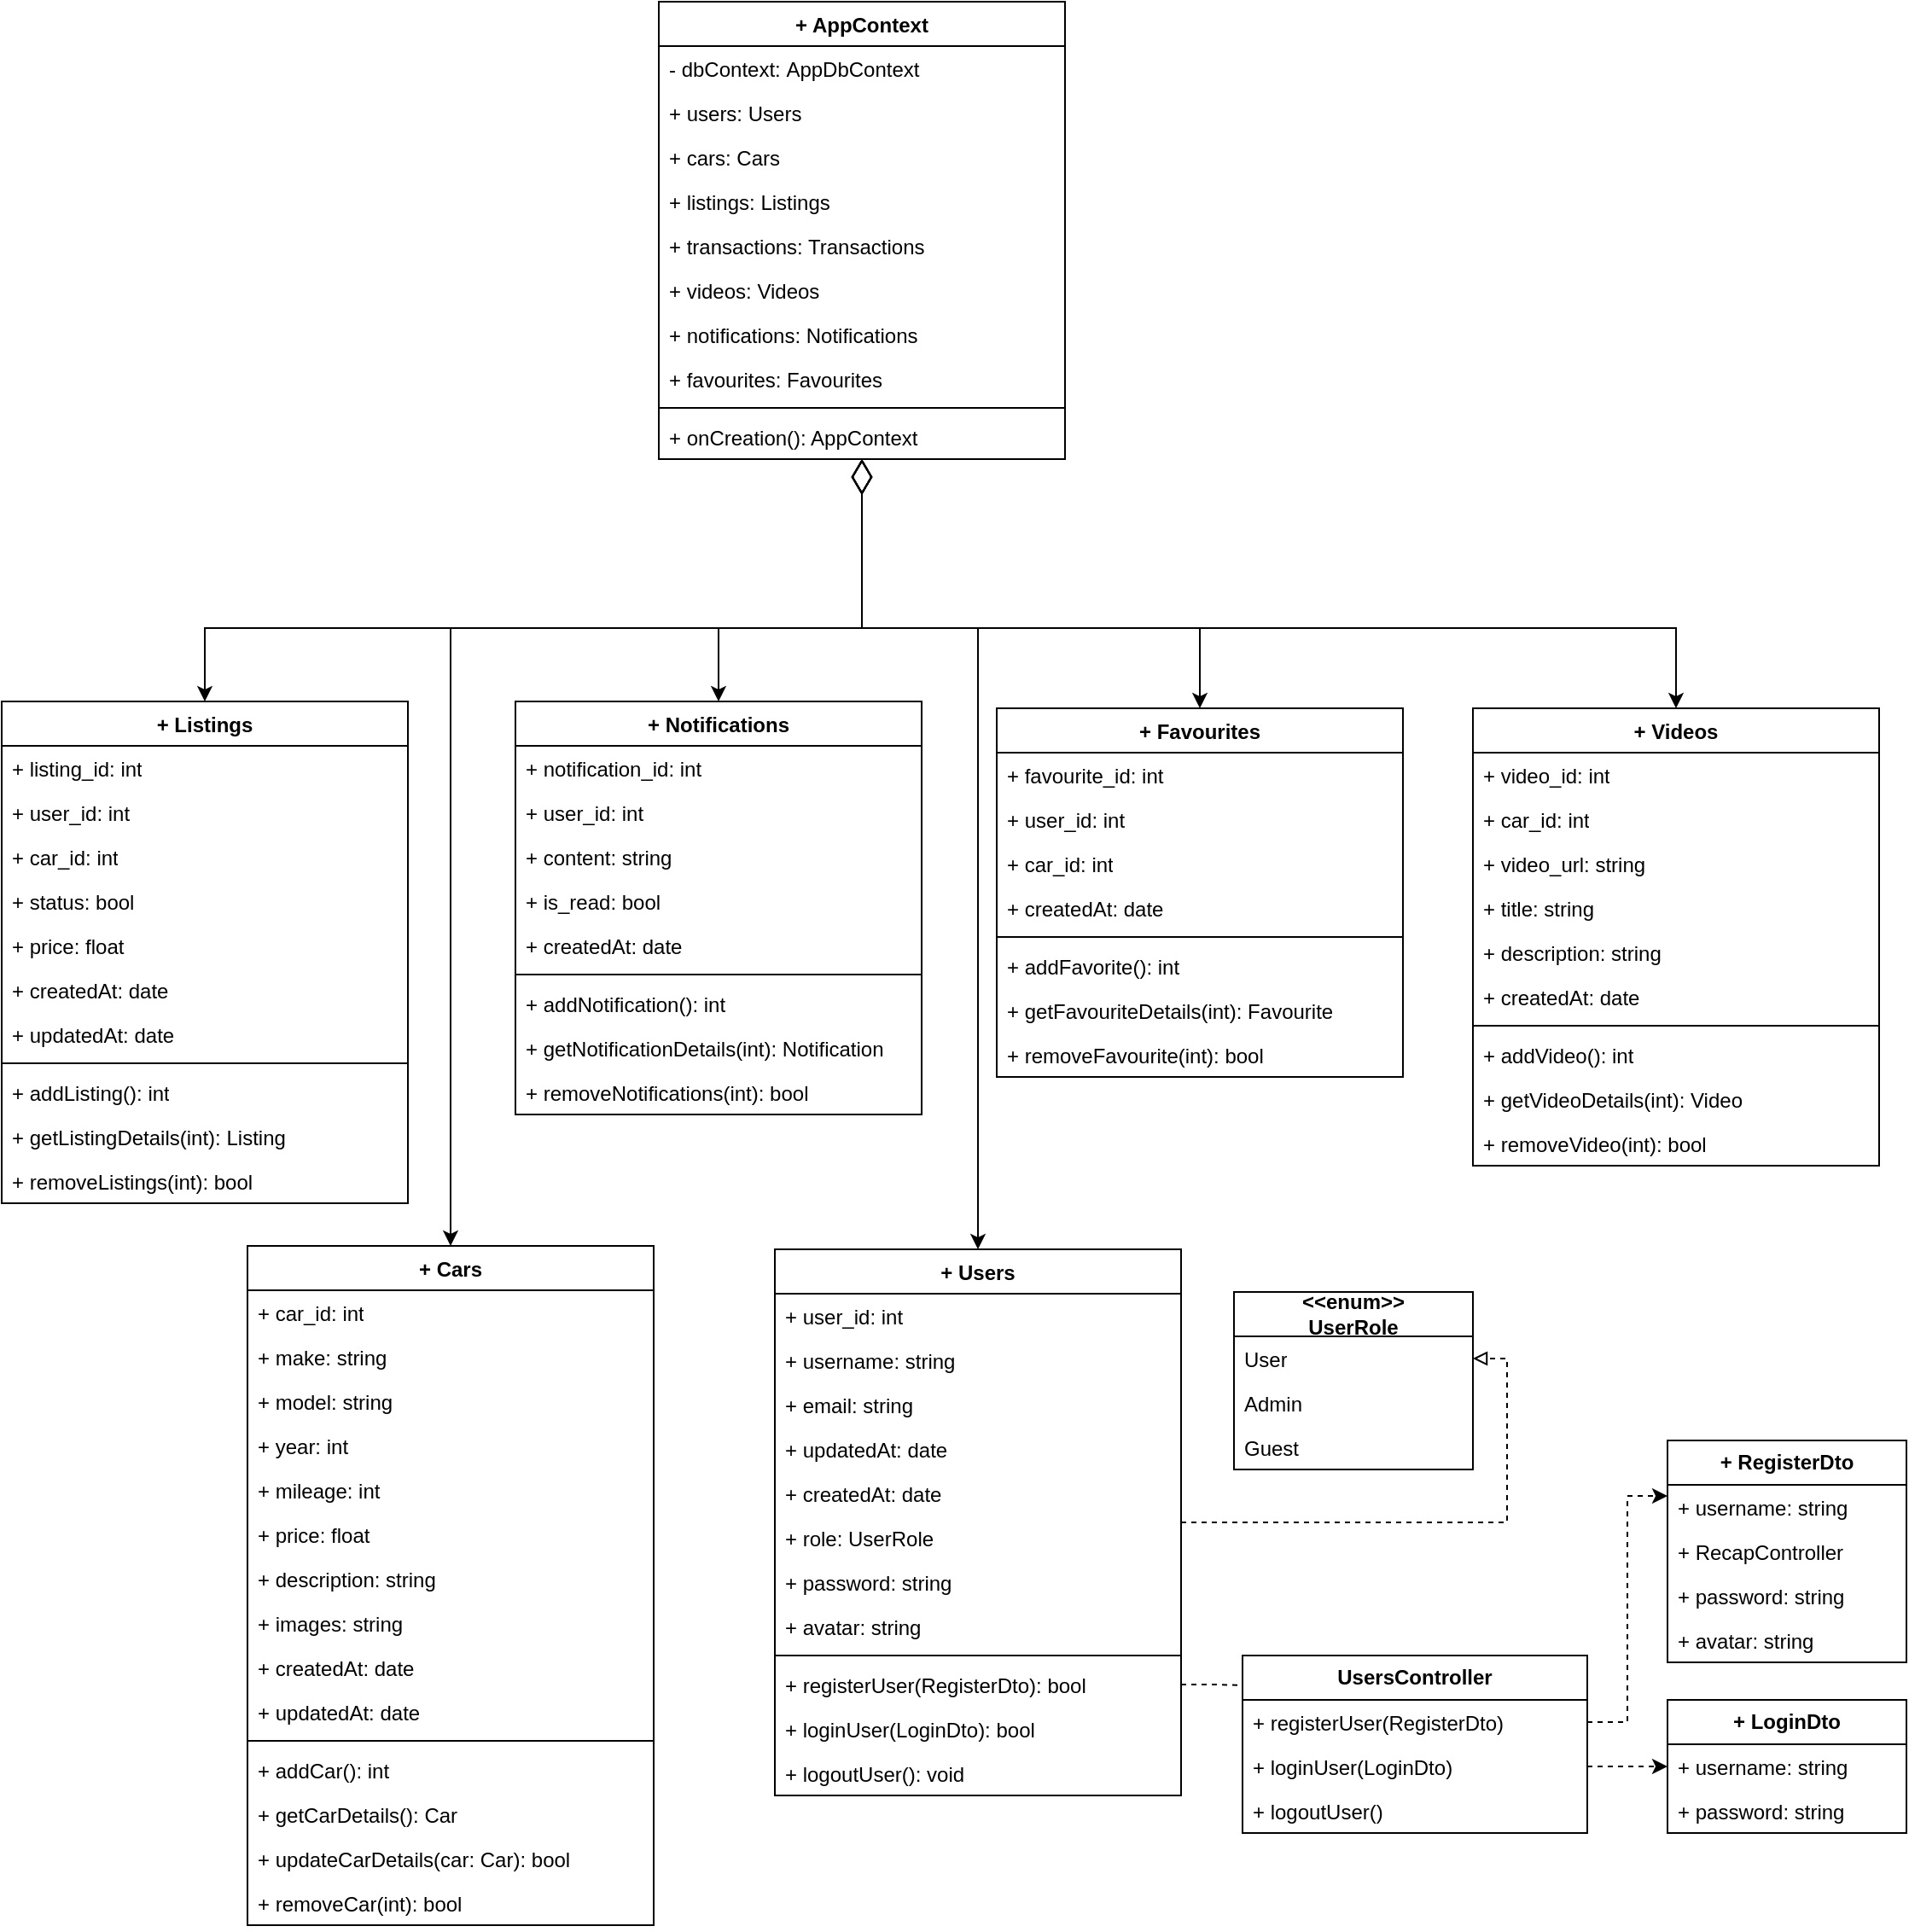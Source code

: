 <mxfile version="24.8.4">
  <diagram name="Страница — 1" id="yJozfxlsMs-ocqUVA9xf">
    <mxGraphModel dx="1085" dy="973" grid="0" gridSize="10" guides="1" tooltips="1" connect="1" arrows="1" fold="1" page="0" pageScale="1" pageWidth="827" pageHeight="1169" math="0" shadow="0">
      <root>
        <mxCell id="0" />
        <mxCell id="1" parent="0" />
        <mxCell id="bbQJwIfyGwj419-vXN2F-12" value="&lt;div&gt;&lt;b&gt;&amp;lt;&amp;lt;enum&amp;gt;&amp;gt;&lt;/b&gt;&lt;/div&gt;&lt;b&gt;UserRole&lt;/b&gt;" style="swimlane;fontStyle=0;childLayout=stackLayout;horizontal=1;startSize=26;fillColor=none;horizontalStack=0;resizeParent=1;resizeParentMax=0;resizeLast=0;collapsible=1;marginBottom=0;whiteSpace=wrap;html=1;" parent="1" vertex="1">
          <mxGeometry x="1069" y="532" width="140" height="104" as="geometry" />
        </mxCell>
        <mxCell id="bbQJwIfyGwj419-vXN2F-13" value="User" style="text;strokeColor=none;fillColor=none;align=left;verticalAlign=top;spacingLeft=4;spacingRight=4;overflow=hidden;rotatable=0;points=[[0,0.5],[1,0.5]];portConstraint=eastwest;whiteSpace=wrap;html=1;" parent="bbQJwIfyGwj419-vXN2F-12" vertex="1">
          <mxGeometry y="26" width="140" height="26" as="geometry" />
        </mxCell>
        <mxCell id="bbQJwIfyGwj419-vXN2F-14" value="Admin" style="text;strokeColor=none;fillColor=none;align=left;verticalAlign=top;spacingLeft=4;spacingRight=4;overflow=hidden;rotatable=0;points=[[0,0.5],[1,0.5]];portConstraint=eastwest;whiteSpace=wrap;html=1;" parent="bbQJwIfyGwj419-vXN2F-12" vertex="1">
          <mxGeometry y="52" width="140" height="26" as="geometry" />
        </mxCell>
        <mxCell id="bbQJwIfyGwj419-vXN2F-15" value="Guest" style="text;strokeColor=none;fillColor=none;align=left;verticalAlign=top;spacingLeft=4;spacingRight=4;overflow=hidden;rotatable=0;points=[[0,0.5],[1,0.5]];portConstraint=eastwest;whiteSpace=wrap;html=1;" parent="bbQJwIfyGwj419-vXN2F-12" vertex="1">
          <mxGeometry y="78" width="140" height="26" as="geometry" />
        </mxCell>
        <mxCell id="bbQJwIfyGwj419-vXN2F-18" style="edgeStyle=orthogonalEdgeStyle;rounded=0;orthogonalLoop=1;jettySize=auto;html=1;entryX=1;entryY=0.5;entryDx=0;entryDy=0;dashed=1;endArrow=block;endFill=0;exitX=1;exitY=0.5;exitDx=0;exitDy=0;" parent="1" source="bbQJwIfyGwj419-vXN2F-27" target="bbQJwIfyGwj419-vXN2F-13" edge="1">
          <mxGeometry relative="1" as="geometry">
            <mxPoint x="1020" y="667" as="sourcePoint" />
          </mxGeometry>
        </mxCell>
        <mxCell id="bbQJwIfyGwj419-vXN2F-27" value="+ Users" style="swimlane;fontStyle=1;align=center;verticalAlign=top;childLayout=stackLayout;horizontal=1;startSize=26;horizontalStack=0;resizeParent=1;resizeParentMax=0;resizeLast=0;collapsible=1;marginBottom=0;whiteSpace=wrap;html=1;" parent="1" vertex="1">
          <mxGeometry x="800" y="507" width="238" height="320" as="geometry" />
        </mxCell>
        <mxCell id="bbQJwIfyGwj419-vXN2F-42" value="+ user_id: int&lt;div&gt;&lt;br&gt;&lt;/div&gt;" style="text;strokeColor=none;fillColor=none;align=left;verticalAlign=top;spacingLeft=4;spacingRight=4;overflow=hidden;rotatable=0;points=[[0,0.5],[1,0.5]];portConstraint=eastwest;whiteSpace=wrap;html=1;" parent="bbQJwIfyGwj419-vXN2F-27" vertex="1">
          <mxGeometry y="26" width="238" height="26" as="geometry" />
        </mxCell>
        <mxCell id="bbQJwIfyGwj419-vXN2F-43" value="+ username: string" style="text;strokeColor=none;fillColor=none;align=left;verticalAlign=top;spacingLeft=4;spacingRight=4;overflow=hidden;rotatable=0;points=[[0,0.5],[1,0.5]];portConstraint=eastwest;whiteSpace=wrap;html=1;" parent="bbQJwIfyGwj419-vXN2F-27" vertex="1">
          <mxGeometry y="52" width="238" height="26" as="geometry" />
        </mxCell>
        <mxCell id="bbQJwIfyGwj419-vXN2F-44" value="+ email: string" style="text;strokeColor=none;fillColor=none;align=left;verticalAlign=top;spacingLeft=4;spacingRight=4;overflow=hidden;rotatable=0;points=[[0,0.5],[1,0.5]];portConstraint=eastwest;whiteSpace=wrap;html=1;" parent="bbQJwIfyGwj419-vXN2F-27" vertex="1">
          <mxGeometry y="78" width="238" height="26" as="geometry" />
        </mxCell>
        <mxCell id="bbQJwIfyGwj419-vXN2F-48" value="+ updatedAt: date" style="text;strokeColor=none;fillColor=none;align=left;verticalAlign=top;spacingLeft=4;spacingRight=4;overflow=hidden;rotatable=0;points=[[0,0.5],[1,0.5]];portConstraint=eastwest;whiteSpace=wrap;html=1;" parent="bbQJwIfyGwj419-vXN2F-27" vertex="1">
          <mxGeometry y="104" width="238" height="26" as="geometry" />
        </mxCell>
        <mxCell id="bbQJwIfyGwj419-vXN2F-47" value="+ createdAt: date" style="text;strokeColor=none;fillColor=none;align=left;verticalAlign=top;spacingLeft=4;spacingRight=4;overflow=hidden;rotatable=0;points=[[0,0.5],[1,0.5]];portConstraint=eastwest;whiteSpace=wrap;html=1;" parent="bbQJwIfyGwj419-vXN2F-27" vertex="1">
          <mxGeometry y="130" width="238" height="26" as="geometry" />
        </mxCell>
        <mxCell id="bbQJwIfyGwj419-vXN2F-46" value="+ role: UserRole" style="text;strokeColor=none;fillColor=none;align=left;verticalAlign=top;spacingLeft=4;spacingRight=4;overflow=hidden;rotatable=0;points=[[0,0.5],[1,0.5]];portConstraint=eastwest;whiteSpace=wrap;html=1;" parent="bbQJwIfyGwj419-vXN2F-27" vertex="1">
          <mxGeometry y="156" width="238" height="26" as="geometry" />
        </mxCell>
        <mxCell id="bbQJwIfyGwj419-vXN2F-45" value="+ password: string" style="text;strokeColor=none;fillColor=none;align=left;verticalAlign=top;spacingLeft=4;spacingRight=4;overflow=hidden;rotatable=0;points=[[0,0.5],[1,0.5]];portConstraint=eastwest;whiteSpace=wrap;html=1;" parent="bbQJwIfyGwj419-vXN2F-27" vertex="1">
          <mxGeometry y="182" width="238" height="26" as="geometry" />
        </mxCell>
        <mxCell id="bbQJwIfyGwj419-vXN2F-53" value="+ avatar: string" style="text;strokeColor=none;fillColor=none;align=left;verticalAlign=top;spacingLeft=4;spacingRight=4;overflow=hidden;rotatable=0;points=[[0,0.5],[1,0.5]];portConstraint=eastwest;whiteSpace=wrap;html=1;" parent="bbQJwIfyGwj419-vXN2F-27" vertex="1">
          <mxGeometry y="208" width="238" height="26" as="geometry" />
        </mxCell>
        <mxCell id="bbQJwIfyGwj419-vXN2F-29" value="" style="line;strokeWidth=1;fillColor=none;align=left;verticalAlign=middle;spacingTop=-1;spacingLeft=3;spacingRight=3;rotatable=0;labelPosition=right;points=[];portConstraint=eastwest;strokeColor=inherit;" parent="bbQJwIfyGwj419-vXN2F-27" vertex="1">
          <mxGeometry y="234" width="238" height="8" as="geometry" />
        </mxCell>
        <mxCell id="bbQJwIfyGwj419-vXN2F-30" value="+ registerUser(RegisterDto): bool" style="text;strokeColor=none;fillColor=none;align=left;verticalAlign=top;spacingLeft=4;spacingRight=4;overflow=hidden;rotatable=0;points=[[0,0.5],[1,0.5]];portConstraint=eastwest;whiteSpace=wrap;html=1;" parent="bbQJwIfyGwj419-vXN2F-27" vertex="1">
          <mxGeometry y="242" width="238" height="26" as="geometry" />
        </mxCell>
        <mxCell id="bbQJwIfyGwj419-vXN2F-31" value="+ loginUser(LoginDto): bool" style="text;strokeColor=none;fillColor=none;align=left;verticalAlign=top;spacingLeft=4;spacingRight=4;overflow=hidden;rotatable=0;points=[[0,0.5],[1,0.5]];portConstraint=eastwest;whiteSpace=wrap;html=1;" parent="bbQJwIfyGwj419-vXN2F-27" vertex="1">
          <mxGeometry y="268" width="238" height="26" as="geometry" />
        </mxCell>
        <mxCell id="bbQJwIfyGwj419-vXN2F-32" value="+ logoutUser(): void" style="text;strokeColor=none;fillColor=none;align=left;verticalAlign=top;spacingLeft=4;spacingRight=4;overflow=hidden;rotatable=0;points=[[0,0.5],[1,0.5]];portConstraint=eastwest;whiteSpace=wrap;html=1;" parent="bbQJwIfyGwj419-vXN2F-27" vertex="1">
          <mxGeometry y="294" width="238" height="26" as="geometry" />
        </mxCell>
        <mxCell id="bbQJwIfyGwj419-vXN2F-49" value="&lt;b&gt;+ RegisterDto&lt;/b&gt;" style="swimlane;fontStyle=0;childLayout=stackLayout;horizontal=1;startSize=26;fillColor=none;horizontalStack=0;resizeParent=1;resizeParentMax=0;resizeLast=0;collapsible=1;marginBottom=0;whiteSpace=wrap;html=1;" parent="1" vertex="1">
          <mxGeometry x="1323" y="619" width="140" height="130" as="geometry" />
        </mxCell>
        <mxCell id="bbQJwIfyGwj419-vXN2F-50" value="+ username: string" style="text;strokeColor=none;fillColor=none;align=left;verticalAlign=top;spacingLeft=4;spacingRight=4;overflow=hidden;rotatable=0;points=[[0,0.5],[1,0.5]];portConstraint=eastwest;whiteSpace=wrap;html=1;" parent="bbQJwIfyGwj419-vXN2F-49" vertex="1">
          <mxGeometry y="26" width="140" height="26" as="geometry" />
        </mxCell>
        <mxCell id="bbQJwIfyGwj419-vXN2F-51" value="+ RecapController" style="text;strokeColor=none;fillColor=none;align=left;verticalAlign=top;spacingLeft=4;spacingRight=4;overflow=hidden;rotatable=0;points=[[0,0.5],[1,0.5]];portConstraint=eastwest;whiteSpace=wrap;html=1;" parent="bbQJwIfyGwj419-vXN2F-49" vertex="1">
          <mxGeometry y="52" width="140" height="26" as="geometry" />
        </mxCell>
        <mxCell id="bbQJwIfyGwj419-vXN2F-52" value="+ password: string" style="text;strokeColor=none;fillColor=none;align=left;verticalAlign=top;spacingLeft=4;spacingRight=4;overflow=hidden;rotatable=0;points=[[0,0.5],[1,0.5]];portConstraint=eastwest;whiteSpace=wrap;html=1;" parent="bbQJwIfyGwj419-vXN2F-49" vertex="1">
          <mxGeometry y="78" width="140" height="26" as="geometry" />
        </mxCell>
        <mxCell id="bbQJwIfyGwj419-vXN2F-54" value="+ avatar: string" style="text;strokeColor=none;fillColor=none;align=left;verticalAlign=top;spacingLeft=4;spacingRight=4;overflow=hidden;rotatable=0;points=[[0,0.5],[1,0.5]];portConstraint=eastwest;whiteSpace=wrap;html=1;" parent="bbQJwIfyGwj419-vXN2F-49" vertex="1">
          <mxGeometry y="104" width="140" height="26" as="geometry" />
        </mxCell>
        <mxCell id="bbQJwIfyGwj419-vXN2F-55" value="&lt;b&gt;+ LoginDto&lt;/b&gt;" style="swimlane;fontStyle=0;childLayout=stackLayout;horizontal=1;startSize=26;fillColor=none;horizontalStack=0;resizeParent=1;resizeParentMax=0;resizeLast=0;collapsible=1;marginBottom=0;whiteSpace=wrap;html=1;" parent="1" vertex="1">
          <mxGeometry x="1323" y="771" width="140" height="78" as="geometry" />
        </mxCell>
        <mxCell id="bbQJwIfyGwj419-vXN2F-56" value="+ username: string" style="text;strokeColor=none;fillColor=none;align=left;verticalAlign=top;spacingLeft=4;spacingRight=4;overflow=hidden;rotatable=0;points=[[0,0.5],[1,0.5]];portConstraint=eastwest;whiteSpace=wrap;html=1;" parent="bbQJwIfyGwj419-vXN2F-55" vertex="1">
          <mxGeometry y="26" width="140" height="26" as="geometry" />
        </mxCell>
        <mxCell id="bbQJwIfyGwj419-vXN2F-58" value="+ password: string" style="text;strokeColor=none;fillColor=none;align=left;verticalAlign=top;spacingLeft=4;spacingRight=4;overflow=hidden;rotatable=0;points=[[0,0.5],[1,0.5]];portConstraint=eastwest;whiteSpace=wrap;html=1;" parent="bbQJwIfyGwj419-vXN2F-55" vertex="1">
          <mxGeometry y="52" width="140" height="26" as="geometry" />
        </mxCell>
        <mxCell id="bbQJwIfyGwj419-vXN2F-60" value="&lt;b&gt;UsersController&lt;/b&gt;" style="swimlane;fontStyle=0;childLayout=stackLayout;horizontal=1;startSize=26;fillColor=none;horizontalStack=0;resizeParent=1;resizeParentMax=0;resizeLast=0;collapsible=1;marginBottom=0;whiteSpace=wrap;html=1;" parent="1" vertex="1">
          <mxGeometry x="1074" y="745" width="202" height="104" as="geometry" />
        </mxCell>
        <mxCell id="bbQJwIfyGwj419-vXN2F-61" value="+ registerUser(RegisterDto)" style="text;strokeColor=none;fillColor=none;align=left;verticalAlign=top;spacingLeft=4;spacingRight=4;overflow=hidden;rotatable=0;points=[[0,0.5],[1,0.5]];portConstraint=eastwest;whiteSpace=wrap;html=1;" parent="bbQJwIfyGwj419-vXN2F-60" vertex="1">
          <mxGeometry y="26" width="202" height="26" as="geometry" />
        </mxCell>
        <mxCell id="bbQJwIfyGwj419-vXN2F-62" value="+ loginUser(LoginDto)" style="text;strokeColor=none;fillColor=none;align=left;verticalAlign=top;spacingLeft=4;spacingRight=4;overflow=hidden;rotatable=0;points=[[0,0.5],[1,0.5]];portConstraint=eastwest;whiteSpace=wrap;html=1;" parent="bbQJwIfyGwj419-vXN2F-60" vertex="1">
          <mxGeometry y="52" width="202" height="26" as="geometry" />
        </mxCell>
        <mxCell id="bbQJwIfyGwj419-vXN2F-63" value="+ logoutUser()" style="text;strokeColor=none;fillColor=none;align=left;verticalAlign=top;spacingLeft=4;spacingRight=4;overflow=hidden;rotatable=0;points=[[0,0.5],[1,0.5]];portConstraint=eastwest;whiteSpace=wrap;html=1;" parent="bbQJwIfyGwj419-vXN2F-60" vertex="1">
          <mxGeometry y="78" width="202" height="26" as="geometry" />
        </mxCell>
        <mxCell id="bbQJwIfyGwj419-vXN2F-65" style="edgeStyle=orthogonalEdgeStyle;rounded=0;orthogonalLoop=1;jettySize=auto;html=1;entryX=0;entryY=0.5;entryDx=0;entryDy=0;dashed=1;" parent="1" source="bbQJwIfyGwj419-vXN2F-62" target="bbQJwIfyGwj419-vXN2F-55" edge="1">
          <mxGeometry relative="1" as="geometry" />
        </mxCell>
        <mxCell id="bbQJwIfyGwj419-vXN2F-66" style="edgeStyle=orthogonalEdgeStyle;rounded=0;orthogonalLoop=1;jettySize=auto;html=1;entryX=0;entryY=0.25;entryDx=0;entryDy=0;dashed=1;" parent="1" source="bbQJwIfyGwj419-vXN2F-61" target="bbQJwIfyGwj419-vXN2F-49" edge="1">
          <mxGeometry relative="1" as="geometry" />
        </mxCell>
        <mxCell id="bbQJwIfyGwj419-vXN2F-67" style="edgeStyle=orthogonalEdgeStyle;rounded=0;orthogonalLoop=1;jettySize=auto;html=1;entryX=-0.002;entryY=0.168;entryDx=0;entryDy=0;entryPerimeter=0;dashed=1;endArrow=none;endFill=0;" parent="1" source="bbQJwIfyGwj419-vXN2F-30" target="bbQJwIfyGwj419-vXN2F-60" edge="1">
          <mxGeometry relative="1" as="geometry" />
        </mxCell>
        <mxCell id="soxiTPLDDPMm5Zm86qtG-46" style="edgeStyle=orthogonalEdgeStyle;rounded=0;orthogonalLoop=1;jettySize=auto;html=1;entryX=0.5;entryY=0;entryDx=0;entryDy=0;startArrow=diamondThin;startFill=0;startSize=18;" parent="1" source="bbQJwIfyGwj419-vXN2F-68" target="bbQJwIfyGwj419-vXN2F-27" edge="1">
          <mxGeometry relative="1" as="geometry">
            <Array as="points">
              <mxPoint x="851" y="143" />
              <mxPoint x="919" y="143" />
            </Array>
          </mxGeometry>
        </mxCell>
        <mxCell id="soxiTPLDDPMm5Zm86qtG-47" style="edgeStyle=orthogonalEdgeStyle;rounded=0;orthogonalLoop=1;jettySize=auto;html=1;entryX=0.5;entryY=0;entryDx=0;entryDy=0;startArrow=diamondThin;startFill=0;startSize=18;" parent="1" source="bbQJwIfyGwj419-vXN2F-68" target="bbQJwIfyGwj419-vXN2F-100" edge="1">
          <mxGeometry relative="1" as="geometry">
            <Array as="points">
              <mxPoint x="851" y="143" />
              <mxPoint x="466" y="143" />
            </Array>
          </mxGeometry>
        </mxCell>
        <mxCell id="soxiTPLDDPMm5Zm86qtG-48" style="edgeStyle=orthogonalEdgeStyle;rounded=0;orthogonalLoop=1;jettySize=auto;html=1;entryX=0.5;entryY=0;entryDx=0;entryDy=0;startArrow=diamondThin;startFill=0;startSize=18;" parent="1" source="bbQJwIfyGwj419-vXN2F-68" target="soxiTPLDDPMm5Zm86qtG-2" edge="1">
          <mxGeometry relative="1" as="geometry">
            <Array as="points">
              <mxPoint x="851" y="143" />
              <mxPoint x="767" y="143" />
            </Array>
          </mxGeometry>
        </mxCell>
        <mxCell id="soxiTPLDDPMm5Zm86qtG-49" style="edgeStyle=orthogonalEdgeStyle;rounded=0;orthogonalLoop=1;jettySize=auto;html=1;entryX=0.5;entryY=0;entryDx=0;entryDy=0;startArrow=diamondThin;startFill=0;startSize=18;" parent="1" source="bbQJwIfyGwj419-vXN2F-68" target="soxiTPLDDPMm5Zm86qtG-14" edge="1">
          <mxGeometry relative="1" as="geometry">
            <Array as="points">
              <mxPoint x="851" y="143" />
              <mxPoint x="1049" y="143" />
            </Array>
          </mxGeometry>
        </mxCell>
        <mxCell id="soxiTPLDDPMm5Zm86qtG-50" style="edgeStyle=orthogonalEdgeStyle;rounded=0;orthogonalLoop=1;jettySize=auto;html=1;entryX=0.5;entryY=0;entryDx=0;entryDy=0;startArrow=diamondThin;startFill=0;startSize=18;" parent="1" source="bbQJwIfyGwj419-vXN2F-68" target="soxiTPLDDPMm5Zm86qtG-24" edge="1">
          <mxGeometry relative="1" as="geometry">
            <Array as="points">
              <mxPoint x="851" y="143" />
              <mxPoint x="1328" y="143" />
            </Array>
          </mxGeometry>
        </mxCell>
        <mxCell id="soxiTPLDDPMm5Zm86qtG-51" style="edgeStyle=orthogonalEdgeStyle;rounded=0;orthogonalLoop=1;jettySize=auto;html=1;entryX=0.5;entryY=0;entryDx=0;entryDy=0;startArrow=diamondThin;startFill=0;startSize=18;" parent="1" source="bbQJwIfyGwj419-vXN2F-68" target="bbQJwIfyGwj419-vXN2F-86" edge="1">
          <mxGeometry relative="1" as="geometry">
            <Array as="points">
              <mxPoint x="851" y="143" />
              <mxPoint x="610" y="143" />
            </Array>
          </mxGeometry>
        </mxCell>
        <mxCell id="bbQJwIfyGwj419-vXN2F-68" value="+ AppContext" style="swimlane;fontStyle=1;align=center;verticalAlign=top;childLayout=stackLayout;horizontal=1;startSize=26;horizontalStack=0;resizeParent=1;resizeParentMax=0;resizeLast=0;collapsible=1;marginBottom=0;whiteSpace=wrap;html=1;movable=1;resizable=1;rotatable=1;deletable=1;editable=1;locked=0;connectable=1;" parent="1" vertex="1">
          <mxGeometry x="732" y="-224" width="238" height="268" as="geometry" />
        </mxCell>
        <mxCell id="bbQJwIfyGwj419-vXN2F-69" value="- dbContext:&amp;nbsp;AppDbContext" style="text;strokeColor=none;fillColor=none;align=left;verticalAlign=top;spacingLeft=4;spacingRight=4;overflow=hidden;rotatable=0;points=[[0,0.5],[1,0.5]];portConstraint=eastwest;whiteSpace=wrap;html=1;" parent="bbQJwIfyGwj419-vXN2F-68" vertex="1">
          <mxGeometry y="26" width="238" height="26" as="geometry" />
        </mxCell>
        <mxCell id="bbQJwIfyGwj419-vXN2F-70" value="+ users: Users" style="text;strokeColor=none;fillColor=none;align=left;verticalAlign=top;spacingLeft=4;spacingRight=4;overflow=hidden;rotatable=0;points=[[0,0.5],[1,0.5]];portConstraint=eastwest;whiteSpace=wrap;html=1;" parent="bbQJwIfyGwj419-vXN2F-68" vertex="1">
          <mxGeometry y="52" width="238" height="26" as="geometry" />
        </mxCell>
        <mxCell id="bbQJwIfyGwj419-vXN2F-72" value="+ cars: Cars" style="text;strokeColor=none;fillColor=none;align=left;verticalAlign=top;spacingLeft=4;spacingRight=4;overflow=hidden;rotatable=0;points=[[0,0.5],[1,0.5]];portConstraint=eastwest;whiteSpace=wrap;html=1;" parent="bbQJwIfyGwj419-vXN2F-68" vertex="1">
          <mxGeometry y="78" width="238" height="26" as="geometry" />
        </mxCell>
        <mxCell id="bbQJwIfyGwj419-vXN2F-81" value="+ listings: Listings" style="text;strokeColor=none;fillColor=none;align=left;verticalAlign=top;spacingLeft=4;spacingRight=4;overflow=hidden;rotatable=0;points=[[0,0.5],[1,0.5]];portConstraint=eastwest;whiteSpace=wrap;html=1;" parent="bbQJwIfyGwj419-vXN2F-68" vertex="1">
          <mxGeometry y="104" width="238" height="26" as="geometry" />
        </mxCell>
        <mxCell id="bbQJwIfyGwj419-vXN2F-82" value="+ transactions: Transactions" style="text;strokeColor=none;fillColor=none;align=left;verticalAlign=top;spacingLeft=4;spacingRight=4;overflow=hidden;rotatable=0;points=[[0,0.5],[1,0.5]];portConstraint=eastwest;whiteSpace=wrap;html=1;" parent="bbQJwIfyGwj419-vXN2F-68" vertex="1">
          <mxGeometry y="130" width="238" height="26" as="geometry" />
        </mxCell>
        <mxCell id="bbQJwIfyGwj419-vXN2F-83" value="+ videos: Videos" style="text;strokeColor=none;fillColor=none;align=left;verticalAlign=top;spacingLeft=4;spacingRight=4;overflow=hidden;rotatable=0;points=[[0,0.5],[1,0.5]];portConstraint=eastwest;whiteSpace=wrap;html=1;" parent="bbQJwIfyGwj419-vXN2F-68" vertex="1">
          <mxGeometry y="156" width="238" height="26" as="geometry" />
        </mxCell>
        <mxCell id="bbQJwIfyGwj419-vXN2F-85" value="+ notifications: Notifications" style="text;strokeColor=none;fillColor=none;align=left;verticalAlign=top;spacingLeft=4;spacingRight=4;overflow=hidden;rotatable=0;points=[[0,0.5],[1,0.5]];portConstraint=eastwest;whiteSpace=wrap;html=1;" parent="bbQJwIfyGwj419-vXN2F-68" vertex="1">
          <mxGeometry y="182" width="238" height="26" as="geometry" />
        </mxCell>
        <mxCell id="bbQJwIfyGwj419-vXN2F-84" value="+ favourites: Favourites" style="text;strokeColor=none;fillColor=none;align=left;verticalAlign=top;spacingLeft=4;spacingRight=4;overflow=hidden;rotatable=0;points=[[0,0.5],[1,0.5]];portConstraint=eastwest;whiteSpace=wrap;html=1;" parent="bbQJwIfyGwj419-vXN2F-68" vertex="1">
          <mxGeometry y="208" width="238" height="26" as="geometry" />
        </mxCell>
        <mxCell id="bbQJwIfyGwj419-vXN2F-77" value="" style="line;strokeWidth=1;fillColor=none;align=left;verticalAlign=middle;spacingTop=-1;spacingLeft=3;spacingRight=3;rotatable=0;labelPosition=right;points=[];portConstraint=eastwest;strokeColor=inherit;" parent="bbQJwIfyGwj419-vXN2F-68" vertex="1">
          <mxGeometry y="234" width="238" height="8" as="geometry" />
        </mxCell>
        <mxCell id="bbQJwIfyGwj419-vXN2F-80" value="+ onCreation(): AppContext" style="text;strokeColor=none;fillColor=none;align=left;verticalAlign=top;spacingLeft=4;spacingRight=4;overflow=hidden;rotatable=0;points=[[0,0.5],[1,0.5]];portConstraint=eastwest;whiteSpace=wrap;html=1;" parent="bbQJwIfyGwj419-vXN2F-68" vertex="1">
          <mxGeometry y="242" width="238" height="26" as="geometry" />
        </mxCell>
        <mxCell id="bbQJwIfyGwj419-vXN2F-86" value="+ Cars" style="swimlane;fontStyle=1;align=center;verticalAlign=top;childLayout=stackLayout;horizontal=1;startSize=26;horizontalStack=0;resizeParent=1;resizeParentMax=0;resizeLast=0;collapsible=1;marginBottom=0;whiteSpace=wrap;html=1;" parent="1" vertex="1">
          <mxGeometry x="491" y="505" width="238" height="398" as="geometry" />
        </mxCell>
        <mxCell id="bbQJwIfyGwj419-vXN2F-87" value="+ car_id: int&lt;div&gt;&lt;br&gt;&lt;/div&gt;" style="text;strokeColor=none;fillColor=none;align=left;verticalAlign=top;spacingLeft=4;spacingRight=4;overflow=hidden;rotatable=0;points=[[0,0.5],[1,0.5]];portConstraint=eastwest;whiteSpace=wrap;html=1;" parent="bbQJwIfyGwj419-vXN2F-86" vertex="1">
          <mxGeometry y="26" width="238" height="26" as="geometry" />
        </mxCell>
        <mxCell id="bbQJwIfyGwj419-vXN2F-88" value="+ make: string" style="text;strokeColor=none;fillColor=none;align=left;verticalAlign=top;spacingLeft=4;spacingRight=4;overflow=hidden;rotatable=0;points=[[0,0.5],[1,0.5]];portConstraint=eastwest;whiteSpace=wrap;html=1;" parent="bbQJwIfyGwj419-vXN2F-86" vertex="1">
          <mxGeometry y="52" width="238" height="26" as="geometry" />
        </mxCell>
        <mxCell id="bbQJwIfyGwj419-vXN2F-89" value="+ model: string" style="text;strokeColor=none;fillColor=none;align=left;verticalAlign=top;spacingLeft=4;spacingRight=4;overflow=hidden;rotatable=0;points=[[0,0.5],[1,0.5]];portConstraint=eastwest;whiteSpace=wrap;html=1;" parent="bbQJwIfyGwj419-vXN2F-86" vertex="1">
          <mxGeometry y="78" width="238" height="26" as="geometry" />
        </mxCell>
        <mxCell id="bbQJwIfyGwj419-vXN2F-90" value="+ year: int" style="text;strokeColor=none;fillColor=none;align=left;verticalAlign=top;spacingLeft=4;spacingRight=4;overflow=hidden;rotatable=0;points=[[0,0.5],[1,0.5]];portConstraint=eastwest;whiteSpace=wrap;html=1;" parent="bbQJwIfyGwj419-vXN2F-86" vertex="1">
          <mxGeometry y="104" width="238" height="26" as="geometry" />
        </mxCell>
        <mxCell id="bbQJwIfyGwj419-vXN2F-91" value="+ mileage: int" style="text;strokeColor=none;fillColor=none;align=left;verticalAlign=top;spacingLeft=4;spacingRight=4;overflow=hidden;rotatable=0;points=[[0,0.5],[1,0.5]];portConstraint=eastwest;whiteSpace=wrap;html=1;" parent="bbQJwIfyGwj419-vXN2F-86" vertex="1">
          <mxGeometry y="130" width="238" height="26" as="geometry" />
        </mxCell>
        <mxCell id="bbQJwIfyGwj419-vXN2F-92" value="+ price: float" style="text;strokeColor=none;fillColor=none;align=left;verticalAlign=top;spacingLeft=4;spacingRight=4;overflow=hidden;rotatable=0;points=[[0,0.5],[1,0.5]];portConstraint=eastwest;whiteSpace=wrap;html=1;" parent="bbQJwIfyGwj419-vXN2F-86" vertex="1">
          <mxGeometry y="156" width="238" height="26" as="geometry" />
        </mxCell>
        <mxCell id="bbQJwIfyGwj419-vXN2F-93" value="+ description: string" style="text;strokeColor=none;fillColor=none;align=left;verticalAlign=top;spacingLeft=4;spacingRight=4;overflow=hidden;rotatable=0;points=[[0,0.5],[1,0.5]];portConstraint=eastwest;whiteSpace=wrap;html=1;" parent="bbQJwIfyGwj419-vXN2F-86" vertex="1">
          <mxGeometry y="182" width="238" height="26" as="geometry" />
        </mxCell>
        <mxCell id="soxiTPLDDPMm5Zm86qtG-34" value="+ images: string" style="text;strokeColor=none;fillColor=none;align=left;verticalAlign=top;spacingLeft=4;spacingRight=4;overflow=hidden;rotatable=0;points=[[0,0.5],[1,0.5]];portConstraint=eastwest;whiteSpace=wrap;html=1;" parent="bbQJwIfyGwj419-vXN2F-86" vertex="1">
          <mxGeometry y="208" width="238" height="26" as="geometry" />
        </mxCell>
        <mxCell id="bbQJwIfyGwj419-vXN2F-94" value="+ createdAt: date" style="text;strokeColor=none;fillColor=none;align=left;verticalAlign=top;spacingLeft=4;spacingRight=4;overflow=hidden;rotatable=0;points=[[0,0.5],[1,0.5]];portConstraint=eastwest;whiteSpace=wrap;html=1;" parent="bbQJwIfyGwj419-vXN2F-86" vertex="1">
          <mxGeometry y="234" width="238" height="26" as="geometry" />
        </mxCell>
        <mxCell id="bbQJwIfyGwj419-vXN2F-99" value="+ updatedAt: date" style="text;strokeColor=none;fillColor=none;align=left;verticalAlign=top;spacingLeft=4;spacingRight=4;overflow=hidden;rotatable=0;points=[[0,0.5],[1,0.5]];portConstraint=eastwest;whiteSpace=wrap;html=1;" parent="bbQJwIfyGwj419-vXN2F-86" vertex="1">
          <mxGeometry y="260" width="238" height="26" as="geometry" />
        </mxCell>
        <mxCell id="bbQJwIfyGwj419-vXN2F-95" value="" style="line;strokeWidth=1;fillColor=none;align=left;verticalAlign=middle;spacingTop=-1;spacingLeft=3;spacingRight=3;rotatable=0;labelPosition=right;points=[];portConstraint=eastwest;strokeColor=inherit;" parent="bbQJwIfyGwj419-vXN2F-86" vertex="1">
          <mxGeometry y="286" width="238" height="8" as="geometry" />
        </mxCell>
        <mxCell id="bbQJwIfyGwj419-vXN2F-96" value="+ addCar(): int" style="text;strokeColor=none;fillColor=none;align=left;verticalAlign=top;spacingLeft=4;spacingRight=4;overflow=hidden;rotatable=0;points=[[0,0.5],[1,0.5]];portConstraint=eastwest;whiteSpace=wrap;html=1;" parent="bbQJwIfyGwj419-vXN2F-86" vertex="1">
          <mxGeometry y="294" width="238" height="26" as="geometry" />
        </mxCell>
        <mxCell id="soxiTPLDDPMm5Zm86qtG-52" value="+ getCarDetails(): Car" style="text;strokeColor=none;fillColor=none;align=left;verticalAlign=top;spacingLeft=4;spacingRight=4;overflow=hidden;rotatable=0;points=[[0,0.5],[1,0.5]];portConstraint=eastwest;whiteSpace=wrap;html=1;" parent="bbQJwIfyGwj419-vXN2F-86" vertex="1">
          <mxGeometry y="320" width="238" height="26" as="geometry" />
        </mxCell>
        <mxCell id="bbQJwIfyGwj419-vXN2F-97" value="+ updateCarDetails(car: Car): bool" style="text;strokeColor=none;fillColor=none;align=left;verticalAlign=top;spacingLeft=4;spacingRight=4;overflow=hidden;rotatable=0;points=[[0,0.5],[1,0.5]];portConstraint=eastwest;whiteSpace=wrap;html=1;" parent="bbQJwIfyGwj419-vXN2F-86" vertex="1">
          <mxGeometry y="346" width="238" height="26" as="geometry" />
        </mxCell>
        <mxCell id="soxiTPLDDPMm5Zm86qtG-53" value="+ removeCar(int): bool" style="text;strokeColor=none;fillColor=none;align=left;verticalAlign=top;spacingLeft=4;spacingRight=4;overflow=hidden;rotatable=0;points=[[0,0.5],[1,0.5]];portConstraint=eastwest;whiteSpace=wrap;html=1;" parent="bbQJwIfyGwj419-vXN2F-86" vertex="1">
          <mxGeometry y="372" width="238" height="26" as="geometry" />
        </mxCell>
        <mxCell id="bbQJwIfyGwj419-vXN2F-100" value="+ Listings" style="swimlane;fontStyle=1;align=center;verticalAlign=top;childLayout=stackLayout;horizontal=1;startSize=26;horizontalStack=0;resizeParent=1;resizeParentMax=0;resizeLast=0;collapsible=1;marginBottom=0;whiteSpace=wrap;html=1;" parent="1" vertex="1">
          <mxGeometry x="347" y="186" width="238" height="294" as="geometry" />
        </mxCell>
        <mxCell id="bbQJwIfyGwj419-vXN2F-101" value="+ listing_id: int&lt;div&gt;&lt;br&gt;&lt;/div&gt;" style="text;strokeColor=none;fillColor=none;align=left;verticalAlign=top;spacingLeft=4;spacingRight=4;overflow=hidden;rotatable=0;points=[[0,0.5],[1,0.5]];portConstraint=eastwest;whiteSpace=wrap;html=1;" parent="bbQJwIfyGwj419-vXN2F-100" vertex="1">
          <mxGeometry y="26" width="238" height="26" as="geometry" />
        </mxCell>
        <mxCell id="bbQJwIfyGwj419-vXN2F-102" value="+ user_id: int" style="text;strokeColor=none;fillColor=none;align=left;verticalAlign=top;spacingLeft=4;spacingRight=4;overflow=hidden;rotatable=0;points=[[0,0.5],[1,0.5]];portConstraint=eastwest;whiteSpace=wrap;html=1;" parent="bbQJwIfyGwj419-vXN2F-100" vertex="1">
          <mxGeometry y="52" width="238" height="26" as="geometry" />
        </mxCell>
        <mxCell id="bbQJwIfyGwj419-vXN2F-103" value="+ car_id: int" style="text;strokeColor=none;fillColor=none;align=left;verticalAlign=top;spacingLeft=4;spacingRight=4;overflow=hidden;rotatable=0;points=[[0,0.5],[1,0.5]];portConstraint=eastwest;whiteSpace=wrap;html=1;" parent="bbQJwIfyGwj419-vXN2F-100" vertex="1">
          <mxGeometry y="78" width="238" height="26" as="geometry" />
        </mxCell>
        <mxCell id="bbQJwIfyGwj419-vXN2F-104" value="+ status: bool" style="text;strokeColor=none;fillColor=none;align=left;verticalAlign=top;spacingLeft=4;spacingRight=4;overflow=hidden;rotatable=0;points=[[0,0.5],[1,0.5]];portConstraint=eastwest;whiteSpace=wrap;html=1;" parent="bbQJwIfyGwj419-vXN2F-100" vertex="1">
          <mxGeometry y="104" width="238" height="26" as="geometry" />
        </mxCell>
        <mxCell id="bbQJwIfyGwj419-vXN2F-105" value="+ price: float" style="text;strokeColor=none;fillColor=none;align=left;verticalAlign=top;spacingLeft=4;spacingRight=4;overflow=hidden;rotatable=0;points=[[0,0.5],[1,0.5]];portConstraint=eastwest;whiteSpace=wrap;html=1;" parent="bbQJwIfyGwj419-vXN2F-100" vertex="1">
          <mxGeometry y="130" width="238" height="26" as="geometry" />
        </mxCell>
        <mxCell id="bbQJwIfyGwj419-vXN2F-108" value="+ createdAt: date" style="text;strokeColor=none;fillColor=none;align=left;verticalAlign=top;spacingLeft=4;spacingRight=4;overflow=hidden;rotatable=0;points=[[0,0.5],[1,0.5]];portConstraint=eastwest;whiteSpace=wrap;html=1;" parent="bbQJwIfyGwj419-vXN2F-100" vertex="1">
          <mxGeometry y="156" width="238" height="26" as="geometry" />
        </mxCell>
        <mxCell id="bbQJwIfyGwj419-vXN2F-109" value="+ updatedAt: date" style="text;strokeColor=none;fillColor=none;align=left;verticalAlign=top;spacingLeft=4;spacingRight=4;overflow=hidden;rotatable=0;points=[[0,0.5],[1,0.5]];portConstraint=eastwest;whiteSpace=wrap;html=1;" parent="bbQJwIfyGwj419-vXN2F-100" vertex="1">
          <mxGeometry y="182" width="238" height="26" as="geometry" />
        </mxCell>
        <mxCell id="bbQJwIfyGwj419-vXN2F-110" value="" style="line;strokeWidth=1;fillColor=none;align=left;verticalAlign=middle;spacingTop=-1;spacingLeft=3;spacingRight=3;rotatable=0;labelPosition=right;points=[];portConstraint=eastwest;strokeColor=inherit;" parent="bbQJwIfyGwj419-vXN2F-100" vertex="1">
          <mxGeometry y="208" width="238" height="8" as="geometry" />
        </mxCell>
        <mxCell id="bbQJwIfyGwj419-vXN2F-111" value="+ addListing(): int" style="text;strokeColor=none;fillColor=none;align=left;verticalAlign=top;spacingLeft=4;spacingRight=4;overflow=hidden;rotatable=0;points=[[0,0.5],[1,0.5]];portConstraint=eastwest;whiteSpace=wrap;html=1;" parent="bbQJwIfyGwj419-vXN2F-100" vertex="1">
          <mxGeometry y="216" width="238" height="26" as="geometry" />
        </mxCell>
        <mxCell id="bbQJwIfyGwj419-vXN2F-112" value="+ getListingDetails(int): Listing" style="text;strokeColor=none;fillColor=none;align=left;verticalAlign=top;spacingLeft=4;spacingRight=4;overflow=hidden;rotatable=0;points=[[0,0.5],[1,0.5]];portConstraint=eastwest;whiteSpace=wrap;html=1;" parent="bbQJwIfyGwj419-vXN2F-100" vertex="1">
          <mxGeometry y="242" width="238" height="26" as="geometry" />
        </mxCell>
        <mxCell id="soxiTPLDDPMm5Zm86qtG-1" value="+ removeListings(int): bool" style="text;strokeColor=none;fillColor=none;align=left;verticalAlign=top;spacingLeft=4;spacingRight=4;overflow=hidden;rotatable=0;points=[[0,0.5],[1,0.5]];portConstraint=eastwest;whiteSpace=wrap;html=1;" parent="bbQJwIfyGwj419-vXN2F-100" vertex="1">
          <mxGeometry y="268" width="238" height="26" as="geometry" />
        </mxCell>
        <mxCell id="soxiTPLDDPMm5Zm86qtG-2" value="+ Notifications" style="swimlane;fontStyle=1;align=center;verticalAlign=top;childLayout=stackLayout;horizontal=1;startSize=26;horizontalStack=0;resizeParent=1;resizeParentMax=0;resizeLast=0;collapsible=1;marginBottom=0;whiteSpace=wrap;html=1;" parent="1" vertex="1">
          <mxGeometry x="648" y="186" width="238" height="242" as="geometry" />
        </mxCell>
        <mxCell id="soxiTPLDDPMm5Zm86qtG-3" value="+ notification_id: int&lt;div&gt;&lt;br&gt;&lt;/div&gt;" style="text;strokeColor=none;fillColor=none;align=left;verticalAlign=top;spacingLeft=4;spacingRight=4;overflow=hidden;rotatable=0;points=[[0,0.5],[1,0.5]];portConstraint=eastwest;whiteSpace=wrap;html=1;" parent="soxiTPLDDPMm5Zm86qtG-2" vertex="1">
          <mxGeometry y="26" width="238" height="26" as="geometry" />
        </mxCell>
        <mxCell id="soxiTPLDDPMm5Zm86qtG-4" value="+ user_id: int" style="text;strokeColor=none;fillColor=none;align=left;verticalAlign=top;spacingLeft=4;spacingRight=4;overflow=hidden;rotatable=0;points=[[0,0.5],[1,0.5]];portConstraint=eastwest;whiteSpace=wrap;html=1;" parent="soxiTPLDDPMm5Zm86qtG-2" vertex="1">
          <mxGeometry y="52" width="238" height="26" as="geometry" />
        </mxCell>
        <mxCell id="soxiTPLDDPMm5Zm86qtG-6" value="+ content: string" style="text;strokeColor=none;fillColor=none;align=left;verticalAlign=top;spacingLeft=4;spacingRight=4;overflow=hidden;rotatable=0;points=[[0,0.5],[1,0.5]];portConstraint=eastwest;whiteSpace=wrap;html=1;" parent="soxiTPLDDPMm5Zm86qtG-2" vertex="1">
          <mxGeometry y="78" width="238" height="26" as="geometry" />
        </mxCell>
        <mxCell id="soxiTPLDDPMm5Zm86qtG-7" value="+ is_read: bool" style="text;strokeColor=none;fillColor=none;align=left;verticalAlign=top;spacingLeft=4;spacingRight=4;overflow=hidden;rotatable=0;points=[[0,0.5],[1,0.5]];portConstraint=eastwest;whiteSpace=wrap;html=1;" parent="soxiTPLDDPMm5Zm86qtG-2" vertex="1">
          <mxGeometry y="104" width="238" height="26" as="geometry" />
        </mxCell>
        <mxCell id="soxiTPLDDPMm5Zm86qtG-8" value="+ createdAt: date" style="text;strokeColor=none;fillColor=none;align=left;verticalAlign=top;spacingLeft=4;spacingRight=4;overflow=hidden;rotatable=0;points=[[0,0.5],[1,0.5]];portConstraint=eastwest;whiteSpace=wrap;html=1;" parent="soxiTPLDDPMm5Zm86qtG-2" vertex="1">
          <mxGeometry y="130" width="238" height="26" as="geometry" />
        </mxCell>
        <mxCell id="soxiTPLDDPMm5Zm86qtG-10" value="" style="line;strokeWidth=1;fillColor=none;align=left;verticalAlign=middle;spacingTop=-1;spacingLeft=3;spacingRight=3;rotatable=0;labelPosition=right;points=[];portConstraint=eastwest;strokeColor=inherit;" parent="soxiTPLDDPMm5Zm86qtG-2" vertex="1">
          <mxGeometry y="156" width="238" height="8" as="geometry" />
        </mxCell>
        <mxCell id="soxiTPLDDPMm5Zm86qtG-11" value="+ addNotification(): int" style="text;strokeColor=none;fillColor=none;align=left;verticalAlign=top;spacingLeft=4;spacingRight=4;overflow=hidden;rotatable=0;points=[[0,0.5],[1,0.5]];portConstraint=eastwest;whiteSpace=wrap;html=1;" parent="soxiTPLDDPMm5Zm86qtG-2" vertex="1">
          <mxGeometry y="164" width="238" height="26" as="geometry" />
        </mxCell>
        <mxCell id="soxiTPLDDPMm5Zm86qtG-12" value="+ getNotificationDetails(int): Notification" style="text;strokeColor=none;fillColor=none;align=left;verticalAlign=top;spacingLeft=4;spacingRight=4;overflow=hidden;rotatable=0;points=[[0,0.5],[1,0.5]];portConstraint=eastwest;whiteSpace=wrap;html=1;" parent="soxiTPLDDPMm5Zm86qtG-2" vertex="1">
          <mxGeometry y="190" width="238" height="26" as="geometry" />
        </mxCell>
        <mxCell id="soxiTPLDDPMm5Zm86qtG-13" value="+ removeNotifications(int): bool" style="text;strokeColor=none;fillColor=none;align=left;verticalAlign=top;spacingLeft=4;spacingRight=4;overflow=hidden;rotatable=0;points=[[0,0.5],[1,0.5]];portConstraint=eastwest;whiteSpace=wrap;html=1;" parent="soxiTPLDDPMm5Zm86qtG-2" vertex="1">
          <mxGeometry y="216" width="238" height="26" as="geometry" />
        </mxCell>
        <mxCell id="soxiTPLDDPMm5Zm86qtG-14" value="+ Favourites" style="swimlane;fontStyle=1;align=center;verticalAlign=top;childLayout=stackLayout;horizontal=1;startSize=26;horizontalStack=0;resizeParent=1;resizeParentMax=0;resizeLast=0;collapsible=1;marginBottom=0;whiteSpace=wrap;html=1;" parent="1" vertex="1">
          <mxGeometry x="930" y="190" width="238" height="216" as="geometry" />
        </mxCell>
        <mxCell id="soxiTPLDDPMm5Zm86qtG-15" value="+ favourite_id: int" style="text;strokeColor=none;fillColor=none;align=left;verticalAlign=top;spacingLeft=4;spacingRight=4;overflow=hidden;rotatable=0;points=[[0,0.5],[1,0.5]];portConstraint=eastwest;whiteSpace=wrap;html=1;" parent="soxiTPLDDPMm5Zm86qtG-14" vertex="1">
          <mxGeometry y="26" width="238" height="26" as="geometry" />
        </mxCell>
        <mxCell id="soxiTPLDDPMm5Zm86qtG-16" value="+ user_id: int" style="text;strokeColor=none;fillColor=none;align=left;verticalAlign=top;spacingLeft=4;spacingRight=4;overflow=hidden;rotatable=0;points=[[0,0.5],[1,0.5]];portConstraint=eastwest;whiteSpace=wrap;html=1;" parent="soxiTPLDDPMm5Zm86qtG-14" vertex="1">
          <mxGeometry y="52" width="238" height="26" as="geometry" />
        </mxCell>
        <mxCell id="soxiTPLDDPMm5Zm86qtG-17" value="+ car_id: int" style="text;strokeColor=none;fillColor=none;align=left;verticalAlign=top;spacingLeft=4;spacingRight=4;overflow=hidden;rotatable=0;points=[[0,0.5],[1,0.5]];portConstraint=eastwest;whiteSpace=wrap;html=1;" parent="soxiTPLDDPMm5Zm86qtG-14" vertex="1">
          <mxGeometry y="78" width="238" height="26" as="geometry" />
        </mxCell>
        <mxCell id="soxiTPLDDPMm5Zm86qtG-19" value="+ createdAt: date" style="text;strokeColor=none;fillColor=none;align=left;verticalAlign=top;spacingLeft=4;spacingRight=4;overflow=hidden;rotatable=0;points=[[0,0.5],[1,0.5]];portConstraint=eastwest;whiteSpace=wrap;html=1;" parent="soxiTPLDDPMm5Zm86qtG-14" vertex="1">
          <mxGeometry y="104" width="238" height="26" as="geometry" />
        </mxCell>
        <mxCell id="soxiTPLDDPMm5Zm86qtG-20" value="" style="line;strokeWidth=1;fillColor=none;align=left;verticalAlign=middle;spacingTop=-1;spacingLeft=3;spacingRight=3;rotatable=0;labelPosition=right;points=[];portConstraint=eastwest;strokeColor=inherit;" parent="soxiTPLDDPMm5Zm86qtG-14" vertex="1">
          <mxGeometry y="130" width="238" height="8" as="geometry" />
        </mxCell>
        <mxCell id="soxiTPLDDPMm5Zm86qtG-21" value="+ addFavorite(): int" style="text;strokeColor=none;fillColor=none;align=left;verticalAlign=top;spacingLeft=4;spacingRight=4;overflow=hidden;rotatable=0;points=[[0,0.5],[1,0.5]];portConstraint=eastwest;whiteSpace=wrap;html=1;" parent="soxiTPLDDPMm5Zm86qtG-14" vertex="1">
          <mxGeometry y="138" width="238" height="26" as="geometry" />
        </mxCell>
        <mxCell id="soxiTPLDDPMm5Zm86qtG-22" value="+ getFavouriteDetails(int): Favourite" style="text;strokeColor=none;fillColor=none;align=left;verticalAlign=top;spacingLeft=4;spacingRight=4;overflow=hidden;rotatable=0;points=[[0,0.5],[1,0.5]];portConstraint=eastwest;whiteSpace=wrap;html=1;" parent="soxiTPLDDPMm5Zm86qtG-14" vertex="1">
          <mxGeometry y="164" width="238" height="26" as="geometry" />
        </mxCell>
        <mxCell id="soxiTPLDDPMm5Zm86qtG-23" value="+ removeFavourite(int): bool" style="text;strokeColor=none;fillColor=none;align=left;verticalAlign=top;spacingLeft=4;spacingRight=4;overflow=hidden;rotatable=0;points=[[0,0.5],[1,0.5]];portConstraint=eastwest;whiteSpace=wrap;html=1;" parent="soxiTPLDDPMm5Zm86qtG-14" vertex="1">
          <mxGeometry y="190" width="238" height="26" as="geometry" />
        </mxCell>
        <mxCell id="soxiTPLDDPMm5Zm86qtG-24" value="+ Videos" style="swimlane;fontStyle=1;align=center;verticalAlign=top;childLayout=stackLayout;horizontal=1;startSize=26;horizontalStack=0;resizeParent=1;resizeParentMax=0;resizeLast=0;collapsible=1;marginBottom=0;whiteSpace=wrap;html=1;" parent="1" vertex="1">
          <mxGeometry x="1209" y="190" width="238" height="268" as="geometry" />
        </mxCell>
        <mxCell id="soxiTPLDDPMm5Zm86qtG-25" value="+ video_id: int&lt;div&gt;&lt;br&gt;&lt;/div&gt;" style="text;strokeColor=none;fillColor=none;align=left;verticalAlign=top;spacingLeft=4;spacingRight=4;overflow=hidden;rotatable=0;points=[[0,0.5],[1,0.5]];portConstraint=eastwest;whiteSpace=wrap;html=1;" parent="soxiTPLDDPMm5Zm86qtG-24" vertex="1">
          <mxGeometry y="26" width="238" height="26" as="geometry" />
        </mxCell>
        <mxCell id="soxiTPLDDPMm5Zm86qtG-26" value="+ car_id: int" style="text;strokeColor=none;fillColor=none;align=left;verticalAlign=top;spacingLeft=4;spacingRight=4;overflow=hidden;rotatable=0;points=[[0,0.5],[1,0.5]];portConstraint=eastwest;whiteSpace=wrap;html=1;" parent="soxiTPLDDPMm5Zm86qtG-24" vertex="1">
          <mxGeometry y="52" width="238" height="26" as="geometry" />
        </mxCell>
        <mxCell id="soxiTPLDDPMm5Zm86qtG-27" value="+ video_url: string" style="text;strokeColor=none;fillColor=none;align=left;verticalAlign=top;spacingLeft=4;spacingRight=4;overflow=hidden;rotatable=0;points=[[0,0.5],[1,0.5]];portConstraint=eastwest;whiteSpace=wrap;html=1;" parent="soxiTPLDDPMm5Zm86qtG-24" vertex="1">
          <mxGeometry y="78" width="238" height="26" as="geometry" />
        </mxCell>
        <mxCell id="soxiTPLDDPMm5Zm86qtG-28" value="+ title: string" style="text;strokeColor=none;fillColor=none;align=left;verticalAlign=top;spacingLeft=4;spacingRight=4;overflow=hidden;rotatable=0;points=[[0,0.5],[1,0.5]];portConstraint=eastwest;whiteSpace=wrap;html=1;" parent="soxiTPLDDPMm5Zm86qtG-24" vertex="1">
          <mxGeometry y="104" width="238" height="26" as="geometry" />
        </mxCell>
        <mxCell id="soxiTPLDDPMm5Zm86qtG-45" value="+ description: string" style="text;strokeColor=none;fillColor=none;align=left;verticalAlign=top;spacingLeft=4;spacingRight=4;overflow=hidden;rotatable=0;points=[[0,0.5],[1,0.5]];portConstraint=eastwest;whiteSpace=wrap;html=1;" parent="soxiTPLDDPMm5Zm86qtG-24" vertex="1">
          <mxGeometry y="130" width="238" height="26" as="geometry" />
        </mxCell>
        <mxCell id="soxiTPLDDPMm5Zm86qtG-29" value="+ createdAt: date" style="text;strokeColor=none;fillColor=none;align=left;verticalAlign=top;spacingLeft=4;spacingRight=4;overflow=hidden;rotatable=0;points=[[0,0.5],[1,0.5]];portConstraint=eastwest;whiteSpace=wrap;html=1;" parent="soxiTPLDDPMm5Zm86qtG-24" vertex="1">
          <mxGeometry y="156" width="238" height="26" as="geometry" />
        </mxCell>
        <mxCell id="soxiTPLDDPMm5Zm86qtG-30" value="" style="line;strokeWidth=1;fillColor=none;align=left;verticalAlign=middle;spacingTop=-1;spacingLeft=3;spacingRight=3;rotatable=0;labelPosition=right;points=[];portConstraint=eastwest;strokeColor=inherit;" parent="soxiTPLDDPMm5Zm86qtG-24" vertex="1">
          <mxGeometry y="182" width="238" height="8" as="geometry" />
        </mxCell>
        <mxCell id="soxiTPLDDPMm5Zm86qtG-31" value="+ addVideo(): int" style="text;strokeColor=none;fillColor=none;align=left;verticalAlign=top;spacingLeft=4;spacingRight=4;overflow=hidden;rotatable=0;points=[[0,0.5],[1,0.5]];portConstraint=eastwest;whiteSpace=wrap;html=1;" parent="soxiTPLDDPMm5Zm86qtG-24" vertex="1">
          <mxGeometry y="190" width="238" height="26" as="geometry" />
        </mxCell>
        <mxCell id="soxiTPLDDPMm5Zm86qtG-32" value="+ getVideoDetails(int): Video" style="text;strokeColor=none;fillColor=none;align=left;verticalAlign=top;spacingLeft=4;spacingRight=4;overflow=hidden;rotatable=0;points=[[0,0.5],[1,0.5]];portConstraint=eastwest;whiteSpace=wrap;html=1;" parent="soxiTPLDDPMm5Zm86qtG-24" vertex="1">
          <mxGeometry y="216" width="238" height="26" as="geometry" />
        </mxCell>
        <mxCell id="soxiTPLDDPMm5Zm86qtG-33" value="+ removeVideo(int): bool" style="text;strokeColor=none;fillColor=none;align=left;verticalAlign=top;spacingLeft=4;spacingRight=4;overflow=hidden;rotatable=0;points=[[0,0.5],[1,0.5]];portConstraint=eastwest;whiteSpace=wrap;html=1;" parent="soxiTPLDDPMm5Zm86qtG-24" vertex="1">
          <mxGeometry y="242" width="238" height="26" as="geometry" />
        </mxCell>
      </root>
    </mxGraphModel>
  </diagram>
</mxfile>
